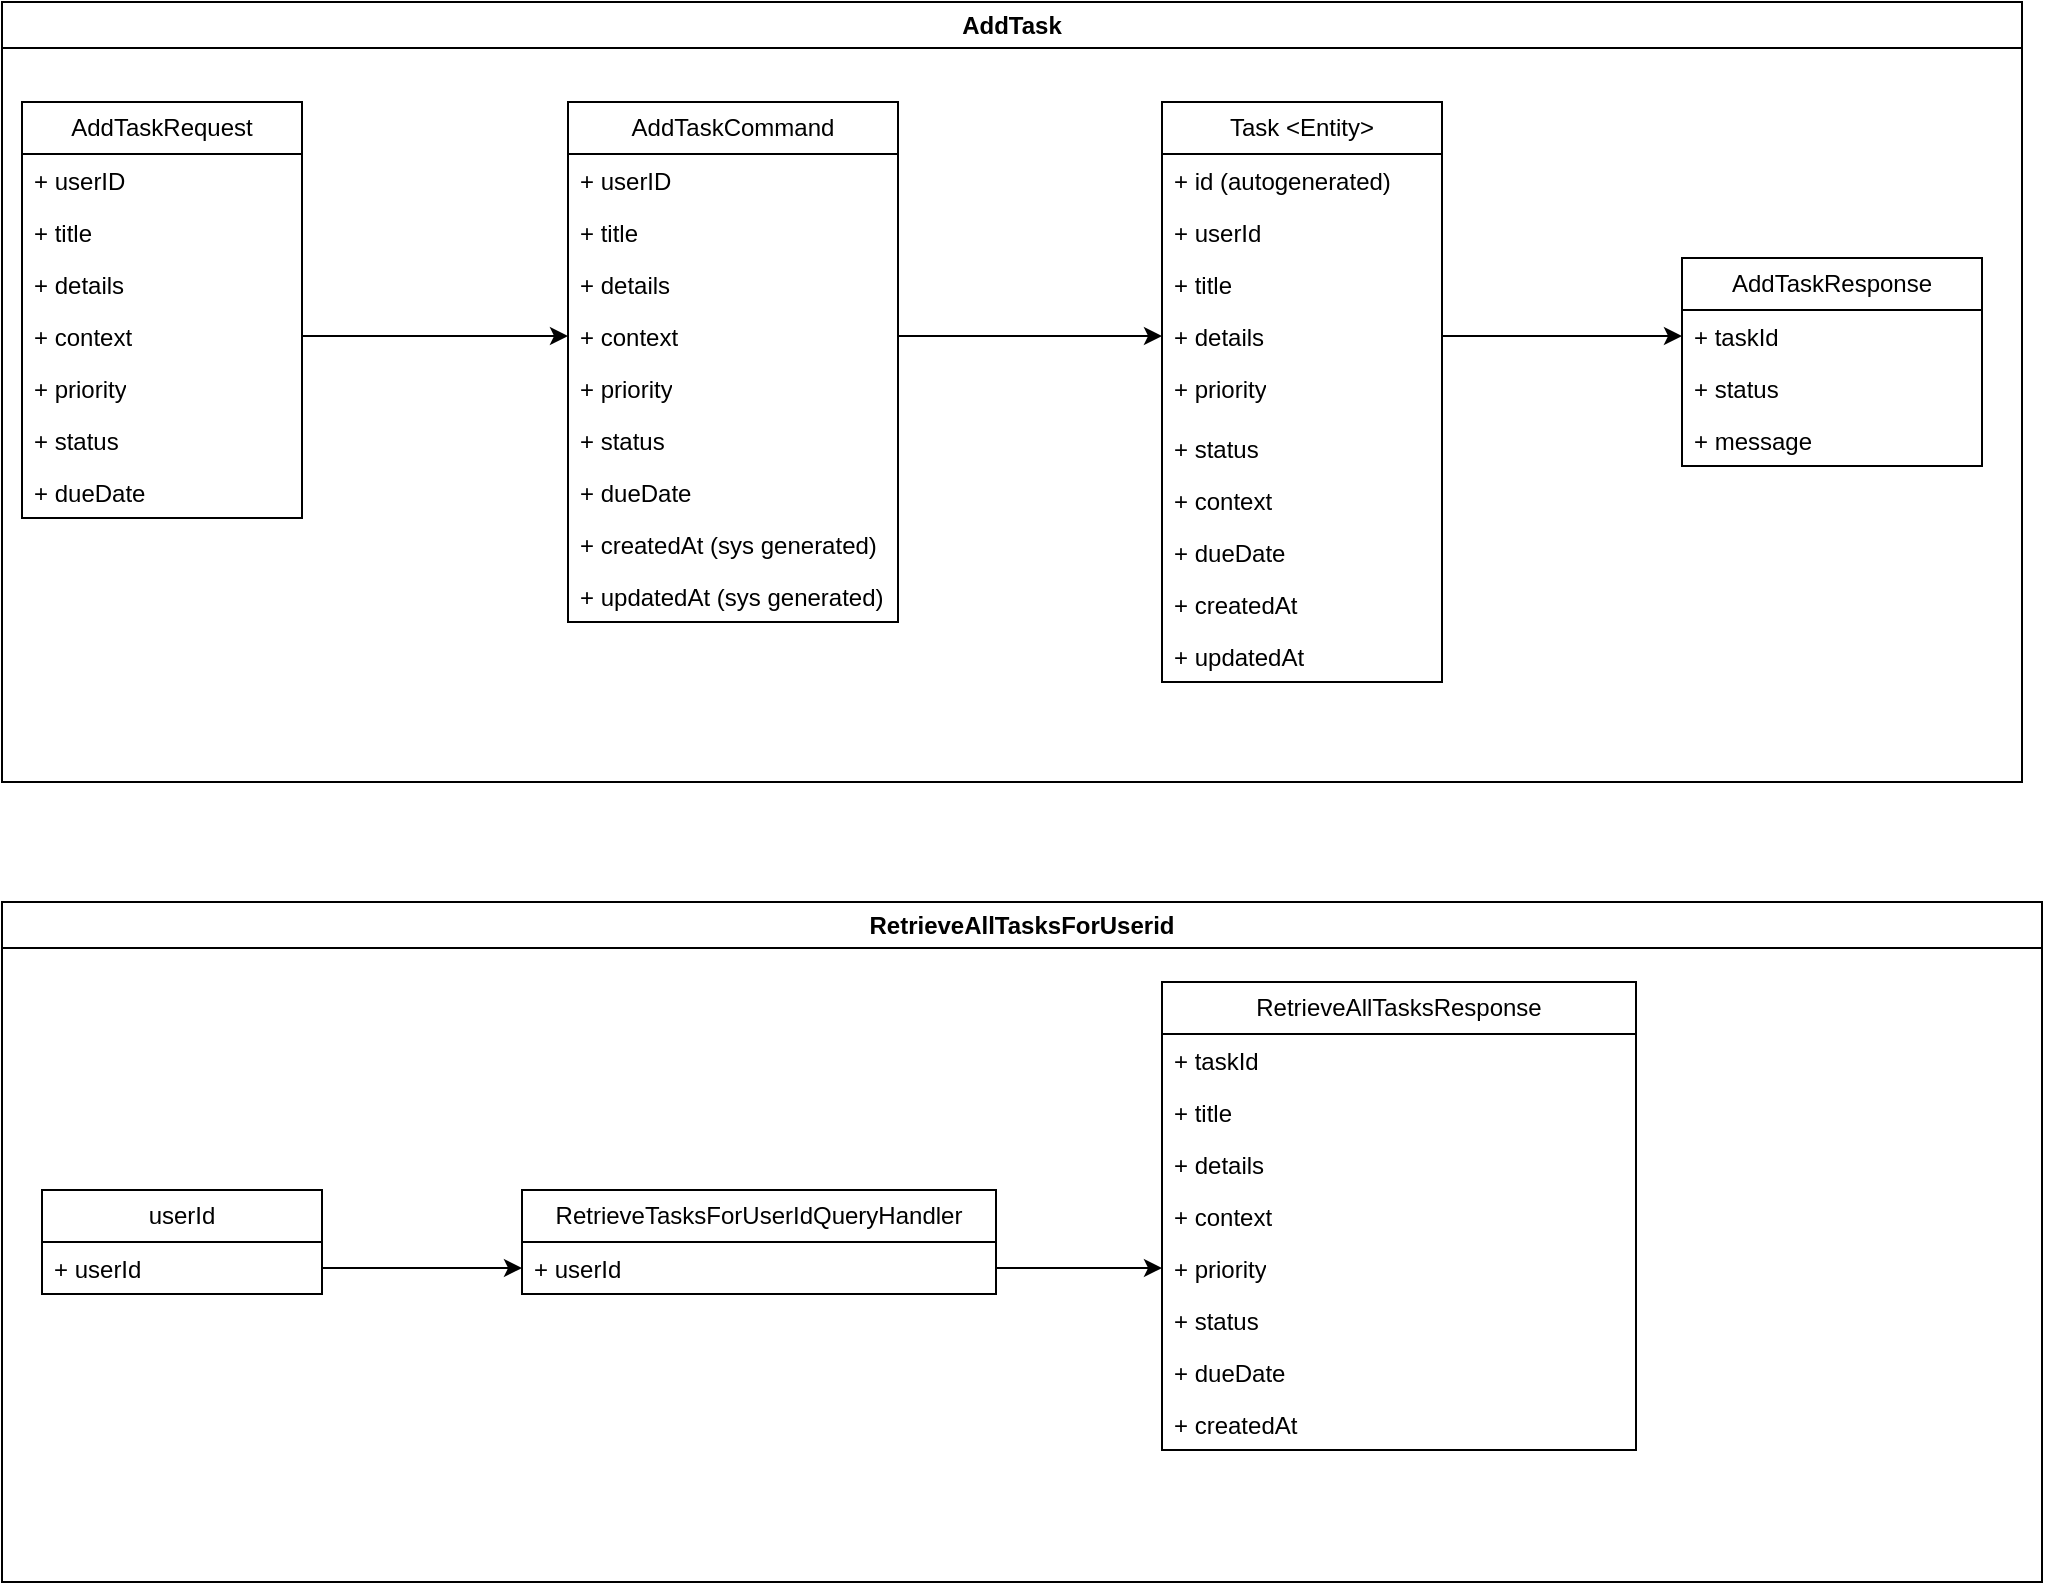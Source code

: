 <mxfile version="24.7.14">
  <diagram name="Page-1" id="TYJcH1h527tfByYJ9XwK">
    <mxGraphModel dx="1061" dy="638" grid="1" gridSize="10" guides="1" tooltips="1" connect="1" arrows="1" fold="1" page="1" pageScale="1" pageWidth="850" pageHeight="1100" math="0" shadow="0">
      <root>
        <mxCell id="0" />
        <mxCell id="1" parent="0" />
        <mxCell id="aTewuERoltx-92OI_PS8-16" value="AddTask" style="swimlane;whiteSpace=wrap;html=1;" vertex="1" parent="1">
          <mxGeometry x="70" y="320" width="1010" height="390" as="geometry" />
        </mxCell>
        <mxCell id="aTewuERoltx-92OI_PS8-5" value="Task &amp;lt;Entity&amp;gt;" style="swimlane;fontStyle=0;childLayout=stackLayout;horizontal=1;startSize=26;fillColor=none;horizontalStack=0;resizeParent=1;resizeParentMax=0;resizeLast=0;collapsible=1;marginBottom=0;whiteSpace=wrap;html=1;" vertex="1" parent="aTewuERoltx-92OI_PS8-16">
          <mxGeometry x="580" y="50" width="140" height="290" as="geometry" />
        </mxCell>
        <mxCell id="aTewuERoltx-92OI_PS8-6" value="+ id (autogenerated)" style="text;strokeColor=none;fillColor=none;align=left;verticalAlign=top;spacingLeft=4;spacingRight=4;overflow=hidden;rotatable=0;points=[[0,0.5],[1,0.5]];portConstraint=eastwest;whiteSpace=wrap;html=1;" vertex="1" parent="aTewuERoltx-92OI_PS8-5">
          <mxGeometry y="26" width="140" height="26" as="geometry" />
        </mxCell>
        <mxCell id="aTewuERoltx-92OI_PS8-7" value="+ userId" style="text;strokeColor=none;fillColor=none;align=left;verticalAlign=top;spacingLeft=4;spacingRight=4;overflow=hidden;rotatable=0;points=[[0,0.5],[1,0.5]];portConstraint=eastwest;whiteSpace=wrap;html=1;" vertex="1" parent="aTewuERoltx-92OI_PS8-5">
          <mxGeometry y="52" width="140" height="26" as="geometry" />
        </mxCell>
        <mxCell id="aTewuERoltx-92OI_PS8-8" value="+ title" style="text;strokeColor=none;fillColor=none;align=left;verticalAlign=top;spacingLeft=4;spacingRight=4;overflow=hidden;rotatable=0;points=[[0,0.5],[1,0.5]];portConstraint=eastwest;whiteSpace=wrap;html=1;" vertex="1" parent="aTewuERoltx-92OI_PS8-5">
          <mxGeometry y="78" width="140" height="26" as="geometry" />
        </mxCell>
        <mxCell id="aTewuERoltx-92OI_PS8-9" value="+ details" style="text;strokeColor=none;fillColor=none;align=left;verticalAlign=top;spacingLeft=4;spacingRight=4;overflow=hidden;rotatable=0;points=[[0,0.5],[1,0.5]];portConstraint=eastwest;whiteSpace=wrap;html=1;" vertex="1" parent="aTewuERoltx-92OI_PS8-5">
          <mxGeometry y="104" width="140" height="26" as="geometry" />
        </mxCell>
        <mxCell id="aTewuERoltx-92OI_PS8-10" value="+ priority" style="text;strokeColor=none;fillColor=none;align=left;verticalAlign=top;spacingLeft=4;spacingRight=4;overflow=hidden;rotatable=0;points=[[0,0.5],[1,0.5]];portConstraint=eastwest;whiteSpace=wrap;html=1;" vertex="1" parent="aTewuERoltx-92OI_PS8-5">
          <mxGeometry y="130" width="140" height="30" as="geometry" />
        </mxCell>
        <mxCell id="aTewuERoltx-92OI_PS8-11" value="+ status" style="text;strokeColor=none;fillColor=none;align=left;verticalAlign=top;spacingLeft=4;spacingRight=4;overflow=hidden;rotatable=0;points=[[0,0.5],[1,0.5]];portConstraint=eastwest;whiteSpace=wrap;html=1;" vertex="1" parent="aTewuERoltx-92OI_PS8-5">
          <mxGeometry y="160" width="140" height="26" as="geometry" />
        </mxCell>
        <mxCell id="aTewuERoltx-92OI_PS8-13" value="+ context" style="text;strokeColor=none;fillColor=none;align=left;verticalAlign=top;spacingLeft=4;spacingRight=4;overflow=hidden;rotatable=0;points=[[0,0.5],[1,0.5]];portConstraint=eastwest;whiteSpace=wrap;html=1;" vertex="1" parent="aTewuERoltx-92OI_PS8-5">
          <mxGeometry y="186" width="140" height="26" as="geometry" />
        </mxCell>
        <mxCell id="aTewuERoltx-92OI_PS8-12" value="+ dueDate" style="text;strokeColor=none;fillColor=none;align=left;verticalAlign=top;spacingLeft=4;spacingRight=4;overflow=hidden;rotatable=0;points=[[0,0.5],[1,0.5]];portConstraint=eastwest;whiteSpace=wrap;html=1;" vertex="1" parent="aTewuERoltx-92OI_PS8-5">
          <mxGeometry y="212" width="140" height="26" as="geometry" />
        </mxCell>
        <mxCell id="aTewuERoltx-92OI_PS8-14" value="+ createdAt" style="text;strokeColor=none;fillColor=none;align=left;verticalAlign=top;spacingLeft=4;spacingRight=4;overflow=hidden;rotatable=0;points=[[0,0.5],[1,0.5]];portConstraint=eastwest;whiteSpace=wrap;html=1;" vertex="1" parent="aTewuERoltx-92OI_PS8-5">
          <mxGeometry y="238" width="140" height="26" as="geometry" />
        </mxCell>
        <mxCell id="aTewuERoltx-92OI_PS8-15" value="+ updatedAt" style="text;strokeColor=none;fillColor=none;align=left;verticalAlign=top;spacingLeft=4;spacingRight=4;overflow=hidden;rotatable=0;points=[[0,0.5],[1,0.5]];portConstraint=eastwest;whiteSpace=wrap;html=1;" vertex="1" parent="aTewuERoltx-92OI_PS8-5">
          <mxGeometry y="264" width="140" height="26" as="geometry" />
        </mxCell>
        <mxCell id="aTewuERoltx-92OI_PS8-17" value="AddTaskRequest" style="swimlane;fontStyle=0;childLayout=stackLayout;horizontal=1;startSize=26;fillColor=none;horizontalStack=0;resizeParent=1;resizeParentMax=0;resizeLast=0;collapsible=1;marginBottom=0;whiteSpace=wrap;html=1;" vertex="1" parent="aTewuERoltx-92OI_PS8-16">
          <mxGeometry x="10" y="50" width="140" height="208" as="geometry" />
        </mxCell>
        <mxCell id="aTewuERoltx-92OI_PS8-18" value="+ userID" style="text;strokeColor=none;fillColor=none;align=left;verticalAlign=top;spacingLeft=4;spacingRight=4;overflow=hidden;rotatable=0;points=[[0,0.5],[1,0.5]];portConstraint=eastwest;whiteSpace=wrap;html=1;" vertex="1" parent="aTewuERoltx-92OI_PS8-17">
          <mxGeometry y="26" width="140" height="26" as="geometry" />
        </mxCell>
        <mxCell id="aTewuERoltx-92OI_PS8-19" value="+ title" style="text;strokeColor=none;fillColor=none;align=left;verticalAlign=top;spacingLeft=4;spacingRight=4;overflow=hidden;rotatable=0;points=[[0,0.5],[1,0.5]];portConstraint=eastwest;whiteSpace=wrap;html=1;" vertex="1" parent="aTewuERoltx-92OI_PS8-17">
          <mxGeometry y="52" width="140" height="26" as="geometry" />
        </mxCell>
        <mxCell id="aTewuERoltx-92OI_PS8-20" value="+ details" style="text;strokeColor=none;fillColor=none;align=left;verticalAlign=top;spacingLeft=4;spacingRight=4;overflow=hidden;rotatable=0;points=[[0,0.5],[1,0.5]];portConstraint=eastwest;whiteSpace=wrap;html=1;" vertex="1" parent="aTewuERoltx-92OI_PS8-17">
          <mxGeometry y="78" width="140" height="26" as="geometry" />
        </mxCell>
        <mxCell id="aTewuERoltx-92OI_PS8-21" value="+ context" style="text;strokeColor=none;fillColor=none;align=left;verticalAlign=top;spacingLeft=4;spacingRight=4;overflow=hidden;rotatable=0;points=[[0,0.5],[1,0.5]];portConstraint=eastwest;whiteSpace=wrap;html=1;" vertex="1" parent="aTewuERoltx-92OI_PS8-17">
          <mxGeometry y="104" width="140" height="26" as="geometry" />
        </mxCell>
        <mxCell id="aTewuERoltx-92OI_PS8-22" value="+ priority" style="text;strokeColor=none;fillColor=none;align=left;verticalAlign=top;spacingLeft=4;spacingRight=4;overflow=hidden;rotatable=0;points=[[0,0.5],[1,0.5]];portConstraint=eastwest;whiteSpace=wrap;html=1;" vertex="1" parent="aTewuERoltx-92OI_PS8-17">
          <mxGeometry y="130" width="140" height="26" as="geometry" />
        </mxCell>
        <mxCell id="aTewuERoltx-92OI_PS8-23" value="+ status" style="text;strokeColor=none;fillColor=none;align=left;verticalAlign=top;spacingLeft=4;spacingRight=4;overflow=hidden;rotatable=0;points=[[0,0.5],[1,0.5]];portConstraint=eastwest;whiteSpace=wrap;html=1;" vertex="1" parent="aTewuERoltx-92OI_PS8-17">
          <mxGeometry y="156" width="140" height="26" as="geometry" />
        </mxCell>
        <mxCell id="aTewuERoltx-92OI_PS8-24" value="+ dueDate" style="text;strokeColor=none;fillColor=none;align=left;verticalAlign=top;spacingLeft=4;spacingRight=4;overflow=hidden;rotatable=0;points=[[0,0.5],[1,0.5]];portConstraint=eastwest;whiteSpace=wrap;html=1;" vertex="1" parent="aTewuERoltx-92OI_PS8-17">
          <mxGeometry y="182" width="140" height="26" as="geometry" />
        </mxCell>
        <mxCell id="aTewuERoltx-92OI_PS8-25" value="AddTaskCommand" style="swimlane;fontStyle=0;childLayout=stackLayout;horizontal=1;startSize=26;fillColor=none;horizontalStack=0;resizeParent=1;resizeParentMax=0;resizeLast=0;collapsible=1;marginBottom=0;whiteSpace=wrap;html=1;" vertex="1" parent="aTewuERoltx-92OI_PS8-16">
          <mxGeometry x="283" y="50" width="165" height="260" as="geometry" />
        </mxCell>
        <mxCell id="aTewuERoltx-92OI_PS8-26" value="+ userID" style="text;strokeColor=none;fillColor=none;align=left;verticalAlign=top;spacingLeft=4;spacingRight=4;overflow=hidden;rotatable=0;points=[[0,0.5],[1,0.5]];portConstraint=eastwest;whiteSpace=wrap;html=1;" vertex="1" parent="aTewuERoltx-92OI_PS8-25">
          <mxGeometry y="26" width="165" height="26" as="geometry" />
        </mxCell>
        <mxCell id="aTewuERoltx-92OI_PS8-27" value="+ title" style="text;strokeColor=none;fillColor=none;align=left;verticalAlign=top;spacingLeft=4;spacingRight=4;overflow=hidden;rotatable=0;points=[[0,0.5],[1,0.5]];portConstraint=eastwest;whiteSpace=wrap;html=1;" vertex="1" parent="aTewuERoltx-92OI_PS8-25">
          <mxGeometry y="52" width="165" height="26" as="geometry" />
        </mxCell>
        <mxCell id="aTewuERoltx-92OI_PS8-28" value="+ details" style="text;strokeColor=none;fillColor=none;align=left;verticalAlign=top;spacingLeft=4;spacingRight=4;overflow=hidden;rotatable=0;points=[[0,0.5],[1,0.5]];portConstraint=eastwest;whiteSpace=wrap;html=1;" vertex="1" parent="aTewuERoltx-92OI_PS8-25">
          <mxGeometry y="78" width="165" height="26" as="geometry" />
        </mxCell>
        <mxCell id="aTewuERoltx-92OI_PS8-29" value="+ context" style="text;strokeColor=none;fillColor=none;align=left;verticalAlign=top;spacingLeft=4;spacingRight=4;overflow=hidden;rotatable=0;points=[[0,0.5],[1,0.5]];portConstraint=eastwest;whiteSpace=wrap;html=1;" vertex="1" parent="aTewuERoltx-92OI_PS8-25">
          <mxGeometry y="104" width="165" height="26" as="geometry" />
        </mxCell>
        <mxCell id="aTewuERoltx-92OI_PS8-30" value="+ priority" style="text;strokeColor=none;fillColor=none;align=left;verticalAlign=top;spacingLeft=4;spacingRight=4;overflow=hidden;rotatable=0;points=[[0,0.5],[1,0.5]];portConstraint=eastwest;whiteSpace=wrap;html=1;" vertex="1" parent="aTewuERoltx-92OI_PS8-25">
          <mxGeometry y="130" width="165" height="26" as="geometry" />
        </mxCell>
        <mxCell id="aTewuERoltx-92OI_PS8-31" value="+ status" style="text;strokeColor=none;fillColor=none;align=left;verticalAlign=top;spacingLeft=4;spacingRight=4;overflow=hidden;rotatable=0;points=[[0,0.5],[1,0.5]];portConstraint=eastwest;whiteSpace=wrap;html=1;" vertex="1" parent="aTewuERoltx-92OI_PS8-25">
          <mxGeometry y="156" width="165" height="26" as="geometry" />
        </mxCell>
        <mxCell id="aTewuERoltx-92OI_PS8-32" value="+ dueDate" style="text;strokeColor=none;fillColor=none;align=left;verticalAlign=top;spacingLeft=4;spacingRight=4;overflow=hidden;rotatable=0;points=[[0,0.5],[1,0.5]];portConstraint=eastwest;whiteSpace=wrap;html=1;" vertex="1" parent="aTewuERoltx-92OI_PS8-25">
          <mxGeometry y="182" width="165" height="26" as="geometry" />
        </mxCell>
        <mxCell id="aTewuERoltx-92OI_PS8-33" value="+ createdAt (sys generated)" style="text;strokeColor=none;fillColor=none;align=left;verticalAlign=top;spacingLeft=4;spacingRight=4;overflow=hidden;rotatable=0;points=[[0,0.5],[1,0.5]];portConstraint=eastwest;whiteSpace=wrap;html=1;" vertex="1" parent="aTewuERoltx-92OI_PS8-25">
          <mxGeometry y="208" width="165" height="26" as="geometry" />
        </mxCell>
        <mxCell id="aTewuERoltx-92OI_PS8-34" value="+ updatedAt (sys generated)" style="text;strokeColor=none;fillColor=none;align=left;verticalAlign=top;spacingLeft=4;spacingRight=4;overflow=hidden;rotatable=0;points=[[0,0.5],[1,0.5]];portConstraint=eastwest;whiteSpace=wrap;html=1;" vertex="1" parent="aTewuERoltx-92OI_PS8-25">
          <mxGeometry y="234" width="165" height="26" as="geometry" />
        </mxCell>
        <mxCell id="aTewuERoltx-92OI_PS8-35" style="edgeStyle=orthogonalEdgeStyle;rounded=0;orthogonalLoop=1;jettySize=auto;html=1;entryX=0;entryY=0.5;entryDx=0;entryDy=0;" edge="1" parent="aTewuERoltx-92OI_PS8-16" source="aTewuERoltx-92OI_PS8-21" target="aTewuERoltx-92OI_PS8-29">
          <mxGeometry relative="1" as="geometry" />
        </mxCell>
        <mxCell id="aTewuERoltx-92OI_PS8-36" style="edgeStyle=orthogonalEdgeStyle;rounded=0;orthogonalLoop=1;jettySize=auto;html=1;entryX=0;entryY=0.5;entryDx=0;entryDy=0;" edge="1" parent="aTewuERoltx-92OI_PS8-16" source="aTewuERoltx-92OI_PS8-29" target="aTewuERoltx-92OI_PS8-9">
          <mxGeometry relative="1" as="geometry" />
        </mxCell>
        <mxCell id="aTewuERoltx-92OI_PS8-37" value="AddTaskResponse" style="swimlane;fontStyle=0;childLayout=stackLayout;horizontal=1;startSize=26;fillColor=none;horizontalStack=0;resizeParent=1;resizeParentMax=0;resizeLast=0;collapsible=1;marginBottom=0;whiteSpace=wrap;html=1;" vertex="1" parent="aTewuERoltx-92OI_PS8-16">
          <mxGeometry x="840" y="128" width="150" height="104" as="geometry" />
        </mxCell>
        <mxCell id="aTewuERoltx-92OI_PS8-39" value="+ taskId" style="text;strokeColor=none;fillColor=none;align=left;verticalAlign=top;spacingLeft=4;spacingRight=4;overflow=hidden;rotatable=0;points=[[0,0.5],[1,0.5]];portConstraint=eastwest;whiteSpace=wrap;html=1;" vertex="1" parent="aTewuERoltx-92OI_PS8-37">
          <mxGeometry y="26" width="150" height="26" as="geometry" />
        </mxCell>
        <mxCell id="aTewuERoltx-92OI_PS8-40" value="+ status" style="text;strokeColor=none;fillColor=none;align=left;verticalAlign=top;spacingLeft=4;spacingRight=4;overflow=hidden;rotatable=0;points=[[0,0.5],[1,0.5]];portConstraint=eastwest;whiteSpace=wrap;html=1;" vertex="1" parent="aTewuERoltx-92OI_PS8-37">
          <mxGeometry y="52" width="150" height="26" as="geometry" />
        </mxCell>
        <mxCell id="aTewuERoltx-92OI_PS8-41" value="+ message" style="text;strokeColor=none;fillColor=none;align=left;verticalAlign=top;spacingLeft=4;spacingRight=4;overflow=hidden;rotatable=0;points=[[0,0.5],[1,0.5]];portConstraint=eastwest;whiteSpace=wrap;html=1;" vertex="1" parent="aTewuERoltx-92OI_PS8-37">
          <mxGeometry y="78" width="150" height="26" as="geometry" />
        </mxCell>
        <mxCell id="aTewuERoltx-92OI_PS8-45" style="edgeStyle=orthogonalEdgeStyle;rounded=0;orthogonalLoop=1;jettySize=auto;html=1;" edge="1" parent="aTewuERoltx-92OI_PS8-16" source="aTewuERoltx-92OI_PS8-9" target="aTewuERoltx-92OI_PS8-39">
          <mxGeometry relative="1" as="geometry" />
        </mxCell>
        <mxCell id="aTewuERoltx-92OI_PS8-46" value="RetrieveAllTasksForUserid" style="swimlane;whiteSpace=wrap;html=1;" vertex="1" parent="1">
          <mxGeometry x="70" y="770" width="1020" height="340" as="geometry" />
        </mxCell>
        <mxCell id="aTewuERoltx-92OI_PS8-47" value="userId" style="swimlane;fontStyle=0;childLayout=stackLayout;horizontal=1;startSize=26;fillColor=none;horizontalStack=0;resizeParent=1;resizeParentMax=0;resizeLast=0;collapsible=1;marginBottom=0;whiteSpace=wrap;html=1;" vertex="1" parent="aTewuERoltx-92OI_PS8-46">
          <mxGeometry x="20" y="144" width="140" height="52" as="geometry" />
        </mxCell>
        <mxCell id="aTewuERoltx-92OI_PS8-48" value="+ userId" style="text;strokeColor=none;fillColor=none;align=left;verticalAlign=top;spacingLeft=4;spacingRight=4;overflow=hidden;rotatable=0;points=[[0,0.5],[1,0.5]];portConstraint=eastwest;whiteSpace=wrap;html=1;" vertex="1" parent="aTewuERoltx-92OI_PS8-47">
          <mxGeometry y="26" width="140" height="26" as="geometry" />
        </mxCell>
        <mxCell id="aTewuERoltx-92OI_PS8-51" value="RetrieveTasksForUserIdQueryHandler" style="swimlane;fontStyle=0;childLayout=stackLayout;horizontal=1;startSize=26;fillColor=none;horizontalStack=0;resizeParent=1;resizeParentMax=0;resizeLast=0;collapsible=1;marginBottom=0;whiteSpace=wrap;html=1;" vertex="1" parent="aTewuERoltx-92OI_PS8-46">
          <mxGeometry x="260" y="144" width="237" height="52" as="geometry" />
        </mxCell>
        <mxCell id="aTewuERoltx-92OI_PS8-52" value="+ userId" style="text;strokeColor=none;fillColor=none;align=left;verticalAlign=top;spacingLeft=4;spacingRight=4;overflow=hidden;rotatable=0;points=[[0,0.5],[1,0.5]];portConstraint=eastwest;whiteSpace=wrap;html=1;" vertex="1" parent="aTewuERoltx-92OI_PS8-51">
          <mxGeometry y="26" width="237" height="26" as="geometry" />
        </mxCell>
        <mxCell id="aTewuERoltx-92OI_PS8-62" value="RetrieveAllTasksResponse" style="swimlane;fontStyle=0;childLayout=stackLayout;horizontal=1;startSize=26;fillColor=none;horizontalStack=0;resizeParent=1;resizeParentMax=0;resizeLast=0;collapsible=1;marginBottom=0;whiteSpace=wrap;html=1;" vertex="1" parent="aTewuERoltx-92OI_PS8-46">
          <mxGeometry x="580" y="40" width="237" height="234" as="geometry" />
        </mxCell>
        <mxCell id="aTewuERoltx-92OI_PS8-63" value="+ taskId" style="text;strokeColor=none;fillColor=none;align=left;verticalAlign=top;spacingLeft=4;spacingRight=4;overflow=hidden;rotatable=0;points=[[0,0.5],[1,0.5]];portConstraint=eastwest;whiteSpace=wrap;html=1;" vertex="1" parent="aTewuERoltx-92OI_PS8-62">
          <mxGeometry y="26" width="237" height="26" as="geometry" />
        </mxCell>
        <mxCell id="aTewuERoltx-92OI_PS8-64" value="+ title" style="text;strokeColor=none;fillColor=none;align=left;verticalAlign=top;spacingLeft=4;spacingRight=4;overflow=hidden;rotatable=0;points=[[0,0.5],[1,0.5]];portConstraint=eastwest;whiteSpace=wrap;html=1;" vertex="1" parent="aTewuERoltx-92OI_PS8-62">
          <mxGeometry y="52" width="237" height="26" as="geometry" />
        </mxCell>
        <mxCell id="aTewuERoltx-92OI_PS8-65" value="+ details" style="text;strokeColor=none;fillColor=none;align=left;verticalAlign=top;spacingLeft=4;spacingRight=4;overflow=hidden;rotatable=0;points=[[0,0.5],[1,0.5]];portConstraint=eastwest;whiteSpace=wrap;html=1;" vertex="1" parent="aTewuERoltx-92OI_PS8-62">
          <mxGeometry y="78" width="237" height="26" as="geometry" />
        </mxCell>
        <mxCell id="aTewuERoltx-92OI_PS8-66" value="+ context" style="text;strokeColor=none;fillColor=none;align=left;verticalAlign=top;spacingLeft=4;spacingRight=4;overflow=hidden;rotatable=0;points=[[0,0.5],[1,0.5]];portConstraint=eastwest;whiteSpace=wrap;html=1;" vertex="1" parent="aTewuERoltx-92OI_PS8-62">
          <mxGeometry y="104" width="237" height="26" as="geometry" />
        </mxCell>
        <mxCell id="aTewuERoltx-92OI_PS8-67" value="+ priority" style="text;strokeColor=none;fillColor=none;align=left;verticalAlign=top;spacingLeft=4;spacingRight=4;overflow=hidden;rotatable=0;points=[[0,0.5],[1,0.5]];portConstraint=eastwest;whiteSpace=wrap;html=1;" vertex="1" parent="aTewuERoltx-92OI_PS8-62">
          <mxGeometry y="130" width="237" height="26" as="geometry" />
        </mxCell>
        <mxCell id="aTewuERoltx-92OI_PS8-68" value="+ status" style="text;strokeColor=none;fillColor=none;align=left;verticalAlign=top;spacingLeft=4;spacingRight=4;overflow=hidden;rotatable=0;points=[[0,0.5],[1,0.5]];portConstraint=eastwest;whiteSpace=wrap;html=1;" vertex="1" parent="aTewuERoltx-92OI_PS8-62">
          <mxGeometry y="156" width="237" height="26" as="geometry" />
        </mxCell>
        <mxCell id="aTewuERoltx-92OI_PS8-69" value="+ dueDate" style="text;strokeColor=none;fillColor=none;align=left;verticalAlign=top;spacingLeft=4;spacingRight=4;overflow=hidden;rotatable=0;points=[[0,0.5],[1,0.5]];portConstraint=eastwest;whiteSpace=wrap;html=1;" vertex="1" parent="aTewuERoltx-92OI_PS8-62">
          <mxGeometry y="182" width="237" height="26" as="geometry" />
        </mxCell>
        <mxCell id="aTewuERoltx-92OI_PS8-70" value="+ createdAt" style="text;strokeColor=none;fillColor=none;align=left;verticalAlign=top;spacingLeft=4;spacingRight=4;overflow=hidden;rotatable=0;points=[[0,0.5],[1,0.5]];portConstraint=eastwest;whiteSpace=wrap;html=1;" vertex="1" parent="aTewuERoltx-92OI_PS8-62">
          <mxGeometry y="208" width="237" height="26" as="geometry" />
        </mxCell>
        <mxCell id="aTewuERoltx-92OI_PS8-71" style="edgeStyle=orthogonalEdgeStyle;rounded=0;orthogonalLoop=1;jettySize=auto;html=1;" edge="1" parent="aTewuERoltx-92OI_PS8-46" source="aTewuERoltx-92OI_PS8-48" target="aTewuERoltx-92OI_PS8-52">
          <mxGeometry relative="1" as="geometry" />
        </mxCell>
        <mxCell id="aTewuERoltx-92OI_PS8-72" style="edgeStyle=orthogonalEdgeStyle;rounded=0;orthogonalLoop=1;jettySize=auto;html=1;entryX=0;entryY=0.5;entryDx=0;entryDy=0;" edge="1" parent="aTewuERoltx-92OI_PS8-46" source="aTewuERoltx-92OI_PS8-52" target="aTewuERoltx-92OI_PS8-67">
          <mxGeometry relative="1" as="geometry" />
        </mxCell>
      </root>
    </mxGraphModel>
  </diagram>
</mxfile>
